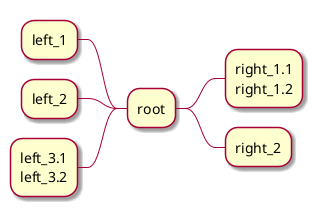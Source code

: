 ' Do not edit
' Theme Gallery
' autogenerated by script
'
@startmindmap
skin rose
+ root
**:right_1.1
right_1.2;
++ right_2

left side

-- left_1
-- left_2
**:left_3.1
left_3.2;
@endmindmap

